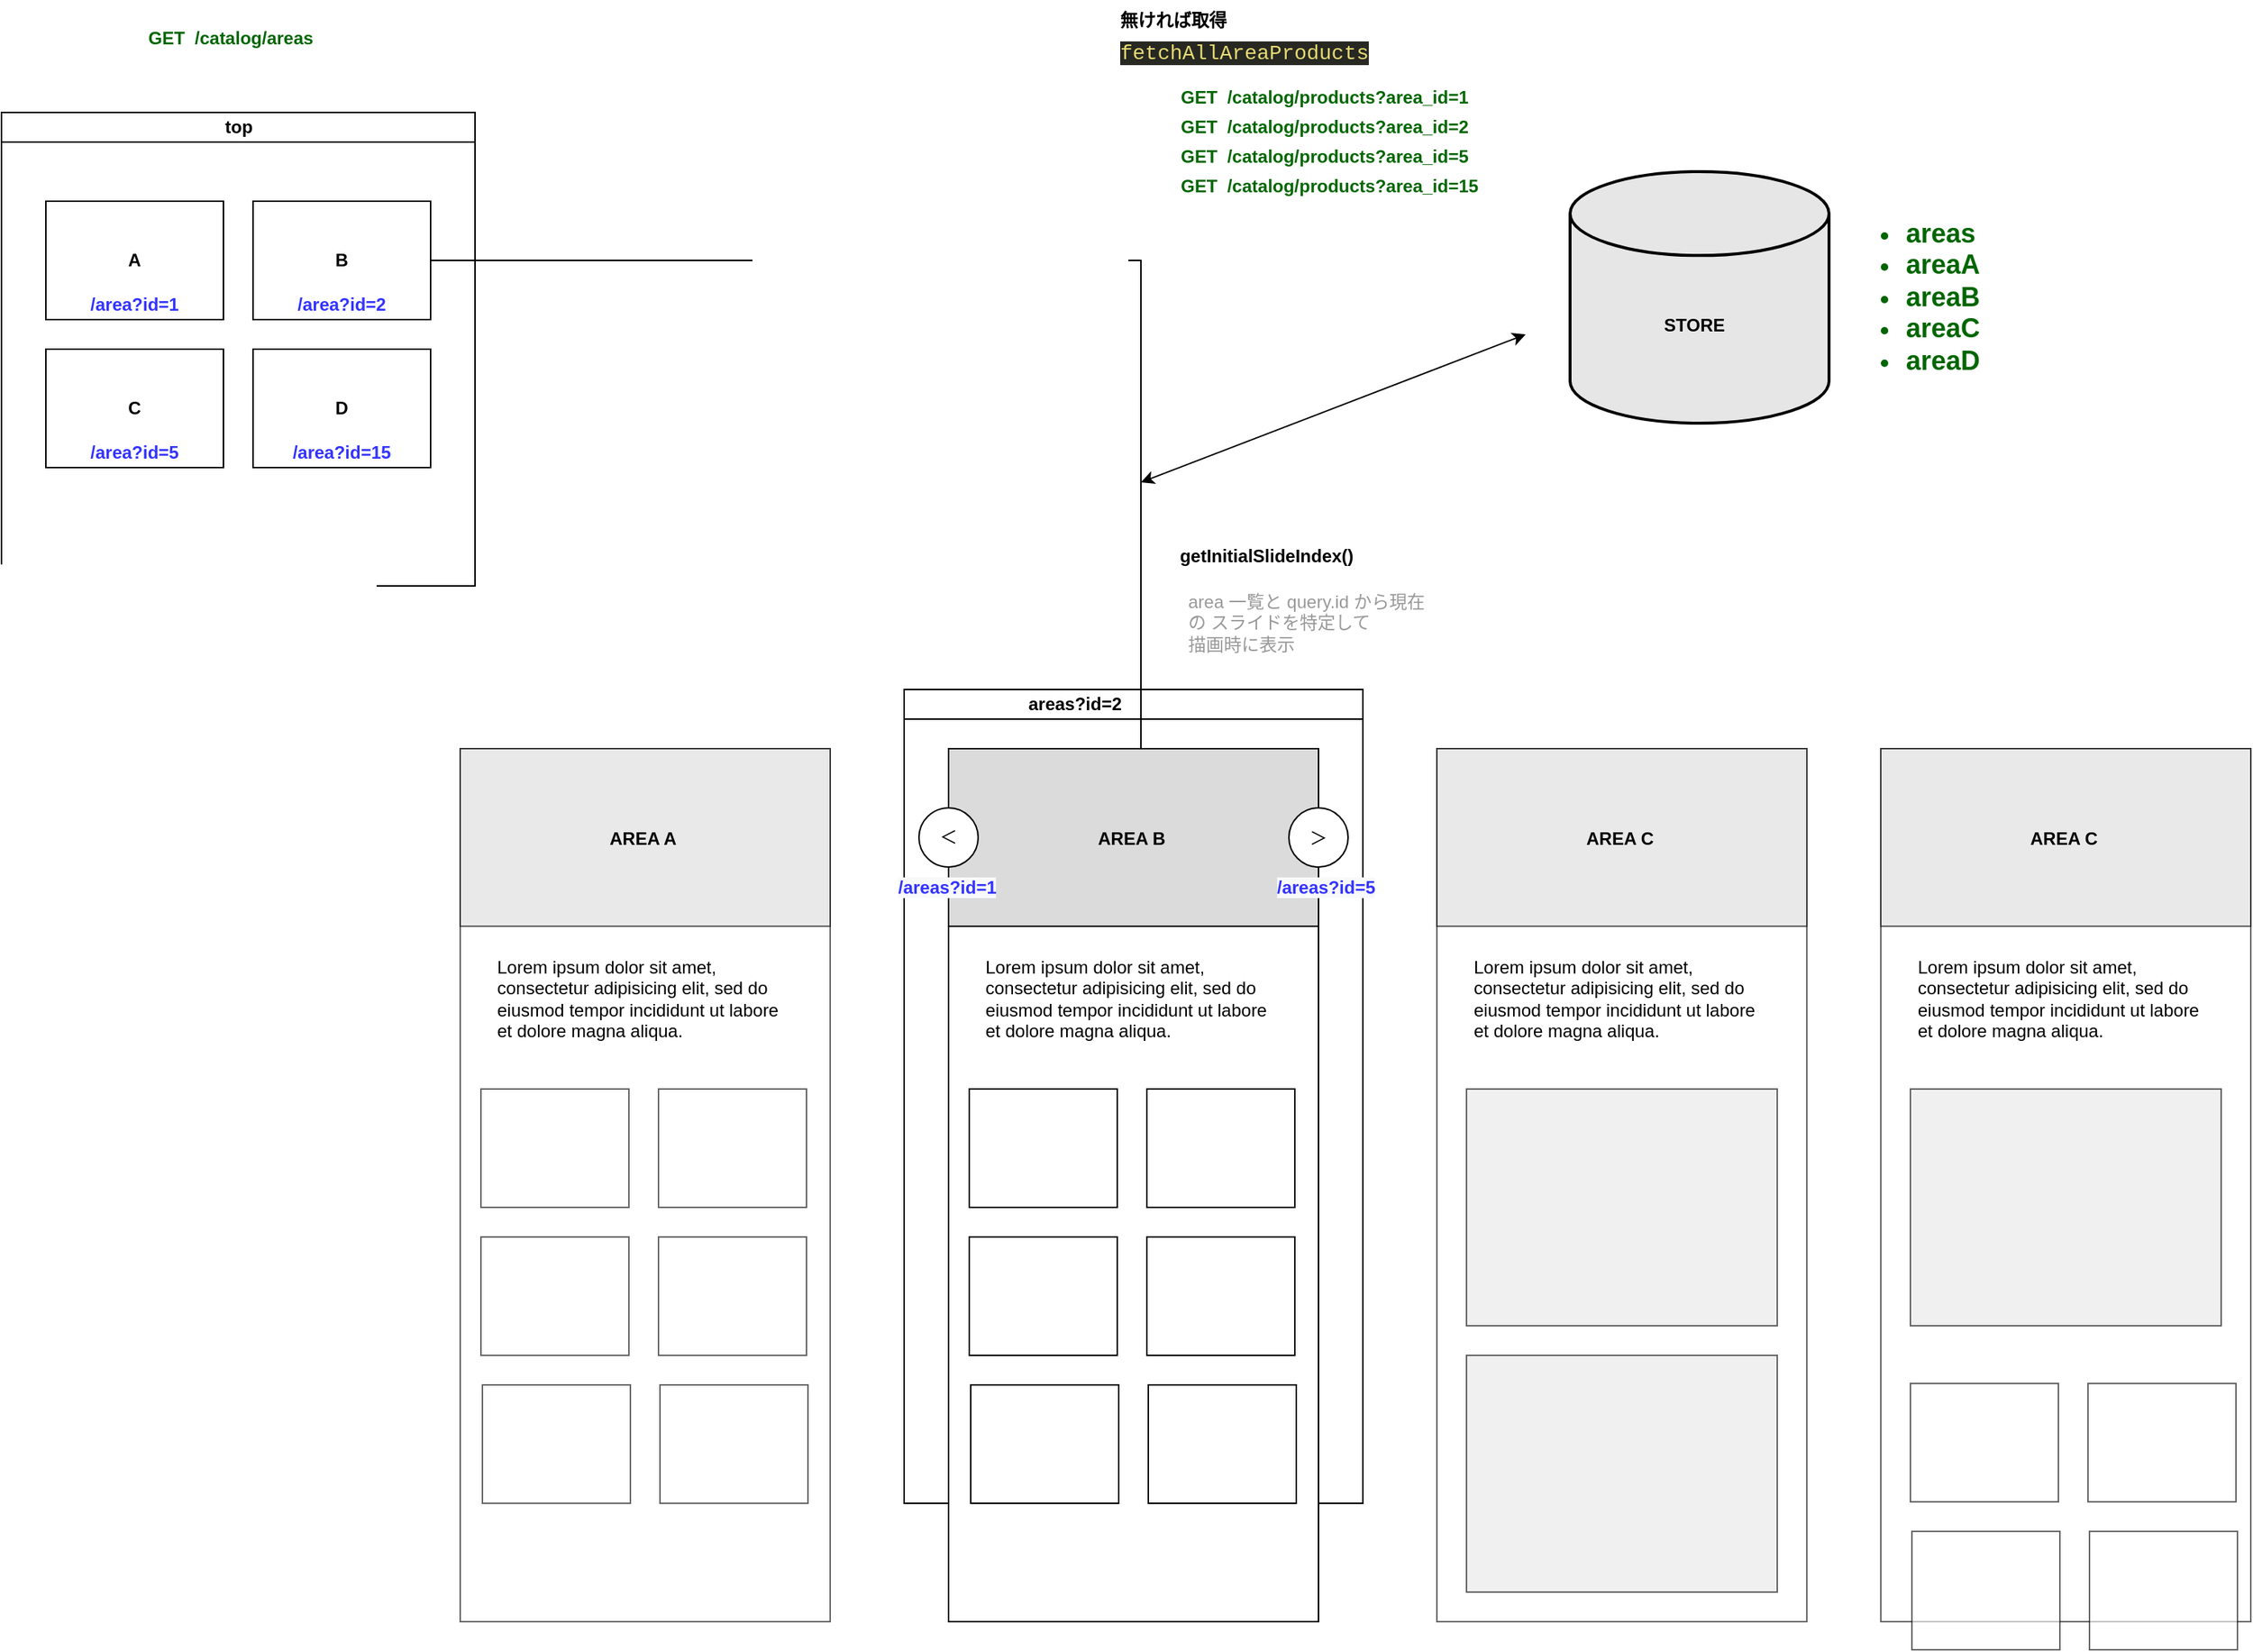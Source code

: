 <mxfile version="14.6.11" type="github">
  <diagram id="C5RBs43oDa-KdzZeNtuy" name="Page-1">
    <mxGraphModel dx="414" dy="297" grid="1" gridSize="10" guides="1" tooltips="1" connect="1" arrows="1" fold="1" page="1" pageScale="1" pageWidth="827" pageHeight="1169" math="0" shadow="0">
      <root>
        <mxCell id="WIyWlLk6GJQsqaUBKTNV-0" />
        <mxCell id="WIyWlLk6GJQsqaUBKTNV-1" parent="WIyWlLk6GJQsqaUBKTNV-0" />
        <mxCell id="VVKggrItEhhPszAlmE28-15" value="top" style="swimlane;html=1;startSize=20;horizontal=1;containerType=tree;" vertex="1" parent="WIyWlLk6GJQsqaUBKTNV-1">
          <mxGeometry x="60" y="130" width="320" height="320" as="geometry" />
        </mxCell>
        <mxCell id="VVKggrItEhhPszAlmE28-17" value="&lt;b&gt;A&lt;/b&gt;" style="whiteSpace=wrap;html=1;treeFolding=1;treeMoving=1;newEdgeStyle={&quot;edgeStyle&quot;:&quot;elbowEdgeStyle&quot;,&quot;startArrow&quot;:&quot;none&quot;,&quot;endArrow&quot;:&quot;none&quot;};" vertex="1" parent="VVKggrItEhhPszAlmE28-15">
          <mxGeometry x="30" y="60" width="120" height="80" as="geometry" />
        </mxCell>
        <mxCell id="VVKggrItEhhPszAlmE28-20" value="&lt;b&gt;B&lt;/b&gt;" style="whiteSpace=wrap;html=1;treeFolding=1;treeMoving=1;newEdgeStyle={&quot;edgeStyle&quot;:&quot;elbowEdgeStyle&quot;,&quot;startArrow&quot;:&quot;none&quot;,&quot;endArrow&quot;:&quot;none&quot;};" vertex="1" parent="VVKggrItEhhPszAlmE28-15">
          <mxGeometry x="170" y="60" width="120" height="80" as="geometry" />
        </mxCell>
        <mxCell id="VVKggrItEhhPszAlmE28-21" value="&lt;b&gt;C&lt;/b&gt;" style="whiteSpace=wrap;html=1;treeFolding=1;treeMoving=1;newEdgeStyle={&quot;edgeStyle&quot;:&quot;elbowEdgeStyle&quot;,&quot;startArrow&quot;:&quot;none&quot;,&quot;endArrow&quot;:&quot;none&quot;};" vertex="1" parent="VVKggrItEhhPszAlmE28-15">
          <mxGeometry x="30" y="160" width="120" height="80" as="geometry" />
        </mxCell>
        <mxCell id="VVKggrItEhhPszAlmE28-22" value="&lt;b&gt;D&lt;/b&gt;" style="whiteSpace=wrap;html=1;treeFolding=1;treeMoving=1;newEdgeStyle={&quot;edgeStyle&quot;:&quot;elbowEdgeStyle&quot;,&quot;startArrow&quot;:&quot;none&quot;,&quot;endArrow&quot;:&quot;none&quot;};" vertex="1" parent="VVKggrItEhhPszAlmE28-15">
          <mxGeometry x="170" y="160" width="120" height="80" as="geometry" />
        </mxCell>
        <UserObject label="/area?id=1" placeholders="1" id="VVKggrItEhhPszAlmE28-49">
          <mxCell style="text;html=1;strokeColor=none;fillColor=none;align=center;verticalAlign=middle;whiteSpace=wrap;overflow=hidden;fontStyle=1;fontColor=#3333FF;" vertex="1" parent="VVKggrItEhhPszAlmE28-15">
            <mxGeometry x="10" y="120" width="160" height="20" as="geometry" />
          </mxCell>
        </UserObject>
        <UserObject label="/area?id=2" placeholders="1" id="VVKggrItEhhPszAlmE28-52">
          <mxCell style="text;html=1;strokeColor=none;fillColor=none;align=center;verticalAlign=middle;whiteSpace=wrap;overflow=hidden;fontStyle=1;fontColor=#3333FF;" vertex="1" parent="VVKggrItEhhPszAlmE28-15">
            <mxGeometry x="150" y="120" width="160" height="20" as="geometry" />
          </mxCell>
        </UserObject>
        <UserObject label="/area?id=5" placeholders="1" id="VVKggrItEhhPszAlmE28-53">
          <mxCell style="text;html=1;strokeColor=none;fillColor=none;align=center;verticalAlign=middle;whiteSpace=wrap;overflow=hidden;fontStyle=1;fontColor=#3333FF;" vertex="1" parent="VVKggrItEhhPszAlmE28-15">
            <mxGeometry x="10" y="220" width="160" height="20" as="geometry" />
          </mxCell>
        </UserObject>
        <UserObject label="/area?id=15" placeholders="1" id="VVKggrItEhhPszAlmE28-54">
          <mxCell style="text;html=1;strokeColor=none;fillColor=none;align=center;verticalAlign=middle;whiteSpace=wrap;overflow=hidden;fontStyle=1;fontColor=#3333FF;" vertex="1" parent="VVKggrItEhhPszAlmE28-15">
            <mxGeometry x="150" y="220" width="160" height="20" as="geometry" />
          </mxCell>
        </UserObject>
        <mxCell id="VVKggrItEhhPszAlmE28-23" value="areas?id=2&amp;nbsp; &amp;nbsp; &amp;nbsp; &amp;nbsp; &amp;nbsp; &amp;nbsp; &amp;nbsp; &amp;nbsp; &amp;nbsp; &amp;nbsp; &amp;nbsp; &amp;nbsp;&amp;nbsp;" style="swimlane;html=1;startSize=20;horizontal=1;containerType=tree;" vertex="1" parent="WIyWlLk6GJQsqaUBKTNV-1">
          <mxGeometry x="670" y="520" width="310" height="550" as="geometry" />
        </mxCell>
        <mxCell id="VVKggrItEhhPszAlmE28-36" value="" style="whiteSpace=wrap;html=1;treeFolding=1;treeMoving=1;newEdgeStyle={&quot;edgeStyle&quot;:&quot;elbowEdgeStyle&quot;,&quot;startArrow&quot;:&quot;none&quot;,&quot;endArrow&quot;:&quot;none&quot;};" vertex="1" parent="VVKggrItEhhPszAlmE28-23">
          <mxGeometry x="30" y="40" width="250" height="590" as="geometry" />
        </mxCell>
        <mxCell id="VVKggrItEhhPszAlmE28-37" value="&lt;h1&gt;&lt;br&gt;&lt;/h1&gt;&lt;p&gt;Lorem ipsum dolor sit amet, consectetur adipisicing elit, sed do eiusmod tempor incididunt ut labore et dolore magna aliqua.&lt;/p&gt;" style="text;html=1;strokeColor=none;fillColor=none;spacing=5;spacingTop=-20;whiteSpace=wrap;overflow=hidden;rounded=0;" vertex="1" parent="VVKggrItEhhPszAlmE28-23">
          <mxGeometry x="50" y="130" width="210" height="120" as="geometry" />
        </mxCell>
        <mxCell id="VVKggrItEhhPszAlmE28-43" value="" style="rounded=0;whiteSpace=wrap;html=1;fillColor=#DBDBDB;" vertex="1" parent="VVKggrItEhhPszAlmE28-23">
          <mxGeometry x="30" y="40" width="250" height="120" as="geometry" />
        </mxCell>
        <mxCell id="VVKggrItEhhPszAlmE28-44" value="" style="ellipse;whiteSpace=wrap;html=1;aspect=fixed;" vertex="1" parent="VVKggrItEhhPszAlmE28-23">
          <mxGeometry x="260" y="80" width="40" height="40" as="geometry" />
        </mxCell>
        <mxCell id="VVKggrItEhhPszAlmE28-45" value="" style="ellipse;whiteSpace=wrap;html=1;aspect=fixed;" vertex="1" parent="VVKggrItEhhPszAlmE28-23">
          <mxGeometry x="10" y="80" width="40" height="40" as="geometry" />
        </mxCell>
        <mxCell id="VVKggrItEhhPszAlmE28-46" value="＜" style="text;html=1;strokeColor=none;fillColor=none;align=center;verticalAlign=middle;whiteSpace=wrap;rounded=0;" vertex="1" parent="VVKggrItEhhPszAlmE28-23">
          <mxGeometry x="10" y="90" width="40" height="20" as="geometry" />
        </mxCell>
        <mxCell id="VVKggrItEhhPszAlmE28-47" value="＜" style="text;html=1;strokeColor=none;fillColor=none;align=center;verticalAlign=middle;whiteSpace=wrap;rounded=0;rotation=-180;" vertex="1" parent="VVKggrItEhhPszAlmE28-23">
          <mxGeometry x="260" y="90" width="40" height="20" as="geometry" />
        </mxCell>
        <mxCell id="VVKggrItEhhPszAlmE28-48" value="AREA B" style="text;strokeColor=none;fillColor=none;align=left;verticalAlign=top;spacingLeft=4;spacingRight=4;overflow=hidden;rotatable=0;points=[[0,0.5],[1,0.5]];portConstraint=eastwest;fontStyle=1" vertex="1" parent="VVKggrItEhhPszAlmE28-23">
          <mxGeometry x="125" y="87" width="60" height="26" as="geometry" />
        </mxCell>
        <mxCell id="VVKggrItEhhPszAlmE28-58" value="" style="rounded=0;whiteSpace=wrap;html=1;fontColor=#006600;fillColor=#ffffff;align=left;" vertex="1" parent="VVKggrItEhhPszAlmE28-23">
          <mxGeometry x="44" y="270" width="100" height="80" as="geometry" />
        </mxCell>
        <mxCell id="VVKggrItEhhPszAlmE28-59" value="" style="rounded=0;whiteSpace=wrap;html=1;fontColor=#006600;fillColor=#ffffff;align=left;" vertex="1" parent="VVKggrItEhhPszAlmE28-23">
          <mxGeometry x="164" y="270" width="100" height="80" as="geometry" />
        </mxCell>
        <mxCell id="VVKggrItEhhPszAlmE28-60" value="" style="rounded=0;whiteSpace=wrap;html=1;fontColor=#006600;fillColor=#ffffff;align=left;" vertex="1" parent="VVKggrItEhhPszAlmE28-23">
          <mxGeometry x="44" y="370" width="100" height="80" as="geometry" />
        </mxCell>
        <mxCell id="VVKggrItEhhPszAlmE28-61" value="" style="rounded=0;whiteSpace=wrap;html=1;fontColor=#006600;fillColor=#ffffff;align=left;" vertex="1" parent="VVKggrItEhhPszAlmE28-23">
          <mxGeometry x="164" y="370" width="100" height="80" as="geometry" />
        </mxCell>
        <mxCell id="VVKggrItEhhPszAlmE28-62" value="" style="rounded=0;whiteSpace=wrap;html=1;fontColor=#006600;fillColor=#ffffff;align=left;" vertex="1" parent="VVKggrItEhhPszAlmE28-23">
          <mxGeometry x="45" y="470" width="100" height="80" as="geometry" />
        </mxCell>
        <mxCell id="VVKggrItEhhPszAlmE28-63" value="" style="rounded=0;whiteSpace=wrap;html=1;fontColor=#006600;fillColor=#ffffff;align=left;" vertex="1" parent="VVKggrItEhhPszAlmE28-23">
          <mxGeometry x="165" y="470" width="100" height="80" as="geometry" />
        </mxCell>
        <mxCell id="VVKggrItEhhPszAlmE28-113" value="&lt;span style=&quot;font-family: helvetica; font-size: 12px; font-style: normal; font-weight: 700; letter-spacing: normal; text-align: center; text-indent: 0px; text-transform: none; word-spacing: 0px; background-color: rgb(248, 249, 250); display: inline; float: none;&quot;&gt;/areas?id=1&lt;/span&gt;" style="text;whiteSpace=wrap;html=1;fontColor=#3333FF;" vertex="1" parent="VVKggrItEhhPszAlmE28-23">
          <mxGeometry x="-6" y="120" width="170" height="30" as="geometry" />
        </mxCell>
        <mxCell id="VVKggrItEhhPszAlmE28-114" value="&lt;span style=&quot;font-family: helvetica; font-size: 12px; font-style: normal; font-weight: 700; letter-spacing: normal; text-align: center; text-indent: 0px; text-transform: none; word-spacing: 0px; background-color: rgb(248, 249, 250); display: inline; float: none;&quot;&gt;/areas?id=5&lt;/span&gt;" style="text;whiteSpace=wrap;html=1;fontColor=#3333FF;" vertex="1" parent="VVKggrItEhhPszAlmE28-23">
          <mxGeometry x="250" y="120" width="170" height="30" as="geometry" />
        </mxCell>
        <mxCell id="VVKggrItEhhPszAlmE28-32" value="&lt;b&gt;GET&amp;nbsp; /catalog/products?area_id=1&lt;/b&gt;" style="text;html=1;strokeColor=none;fillColor=none;align=left;verticalAlign=middle;whiteSpace=wrap;rounded=0;fontColor=#006600;" vertex="1" parent="WIyWlLk6GJQsqaUBKTNV-1">
          <mxGeometry x="855" y="110" width="270" height="20" as="geometry" />
        </mxCell>
        <mxCell id="VVKggrItEhhPszAlmE28-33" value="&lt;b&gt;GET&amp;nbsp; /catalog/areas&lt;/b&gt;" style="text;html=1;strokeColor=none;fillColor=none;align=center;verticalAlign=middle;whiteSpace=wrap;rounded=0;fontColor=#006600;" vertex="1" parent="WIyWlLk6GJQsqaUBKTNV-1">
          <mxGeometry x="80" y="70" width="270" height="20" as="geometry" />
        </mxCell>
        <mxCell id="VVKggrItEhhPszAlmE28-35" value="" style="edgeStyle=elbowEdgeStyle;rounded=0;orthogonalLoop=1;jettySize=auto;html=1;elbow=horizontal;startArrow=none;endArrow=none;" edge="1" source="VVKggrItEhhPszAlmE28-20" target="VVKggrItEhhPszAlmE28-36" parent="WIyWlLk6GJQsqaUBKTNV-1">
          <mxGeometry relative="1" as="geometry">
            <Array as="points">
              <mxPoint x="830" y="450" />
            </Array>
          </mxGeometry>
        </mxCell>
        <mxCell id="VVKggrItEhhPszAlmE28-55" value="&lt;b&gt;GET&amp;nbsp; /catalog/products?area_id=2&lt;/b&gt;" style="text;html=1;strokeColor=none;fillColor=none;align=left;verticalAlign=middle;whiteSpace=wrap;rounded=0;fontColor=#006600;" vertex="1" parent="WIyWlLk6GJQsqaUBKTNV-1">
          <mxGeometry x="855" y="130" width="270" height="20" as="geometry" />
        </mxCell>
        <mxCell id="VVKggrItEhhPszAlmE28-56" value="&lt;b&gt;GET&amp;nbsp; /catalog/products?area_id=5&lt;/b&gt;" style="text;html=1;strokeColor=none;fillColor=none;align=left;verticalAlign=middle;whiteSpace=wrap;rounded=0;fontColor=#006600;" vertex="1" parent="WIyWlLk6GJQsqaUBKTNV-1">
          <mxGeometry x="855" y="150" width="270" height="20" as="geometry" />
        </mxCell>
        <mxCell id="VVKggrItEhhPszAlmE28-57" value="&lt;b&gt;GET&amp;nbsp; /catalog/products?area_id=15&lt;/b&gt;" style="text;html=1;strokeColor=none;fillColor=none;align=left;verticalAlign=middle;whiteSpace=wrap;rounded=0;fontColor=#006600;" vertex="1" parent="WIyWlLk6GJQsqaUBKTNV-1">
          <mxGeometry x="855" y="170" width="270" height="20" as="geometry" />
        </mxCell>
        <mxCell id="VVKggrItEhhPszAlmE28-64" value="" style="whiteSpace=wrap;html=1;treeFolding=1;treeMoving=1;newEdgeStyle={&quot;edgeStyle&quot;:&quot;elbowEdgeStyle&quot;,&quot;startArrow&quot;:&quot;none&quot;,&quot;endArrow&quot;:&quot;none&quot;};opacity=60;" vertex="1" parent="WIyWlLk6GJQsqaUBKTNV-1">
          <mxGeometry x="370" y="560" width="250" height="590" as="geometry" />
        </mxCell>
        <mxCell id="VVKggrItEhhPszAlmE28-65" value="&lt;h1&gt;&lt;br&gt;&lt;/h1&gt;&lt;p&gt;Lorem ipsum dolor sit amet, consectetur adipisicing elit, sed do eiusmod tempor incididunt ut labore et dolore magna aliqua.&lt;/p&gt;" style="text;html=1;strokeColor=none;fillColor=none;spacing=5;spacingTop=-20;whiteSpace=wrap;overflow=hidden;rounded=0;opacity=60;" vertex="1" parent="WIyWlLk6GJQsqaUBKTNV-1">
          <mxGeometry x="390" y="650" width="210" height="120" as="geometry" />
        </mxCell>
        <mxCell id="VVKggrItEhhPszAlmE28-66" value="" style="rounded=0;whiteSpace=wrap;html=1;fillColor=#DBDBDB;opacity=60;" vertex="1" parent="WIyWlLk6GJQsqaUBKTNV-1">
          <mxGeometry x="370" y="560" width="250" height="120" as="geometry" />
        </mxCell>
        <mxCell id="VVKggrItEhhPszAlmE28-67" value="AREA A" style="text;strokeColor=none;fillColor=none;align=left;verticalAlign=top;spacingLeft=4;spacingRight=4;overflow=hidden;rotatable=0;points=[[0,0.5],[1,0.5]];portConstraint=eastwest;fontStyle=1;opacity=60;" vertex="1" parent="WIyWlLk6GJQsqaUBKTNV-1">
          <mxGeometry x="465" y="607" width="60" height="26" as="geometry" />
        </mxCell>
        <mxCell id="VVKggrItEhhPszAlmE28-68" value="" style="rounded=0;whiteSpace=wrap;html=1;fontColor=#006600;fillColor=#ffffff;align=left;opacity=60;" vertex="1" parent="WIyWlLk6GJQsqaUBKTNV-1">
          <mxGeometry x="384" y="790" width="100" height="80" as="geometry" />
        </mxCell>
        <mxCell id="VVKggrItEhhPszAlmE28-69" value="" style="rounded=0;whiteSpace=wrap;html=1;fontColor=#006600;fillColor=#ffffff;align=left;opacity=60;" vertex="1" parent="WIyWlLk6GJQsqaUBKTNV-1">
          <mxGeometry x="504" y="790" width="100" height="80" as="geometry" />
        </mxCell>
        <mxCell id="VVKggrItEhhPszAlmE28-70" value="" style="rounded=0;whiteSpace=wrap;html=1;fontColor=#006600;fillColor=#ffffff;align=left;opacity=60;" vertex="1" parent="WIyWlLk6GJQsqaUBKTNV-1">
          <mxGeometry x="384" y="890" width="100" height="80" as="geometry" />
        </mxCell>
        <mxCell id="VVKggrItEhhPszAlmE28-71" value="" style="rounded=0;whiteSpace=wrap;html=1;fontColor=#006600;fillColor=#ffffff;align=left;opacity=60;" vertex="1" parent="WIyWlLk6GJQsqaUBKTNV-1">
          <mxGeometry x="504" y="890" width="100" height="80" as="geometry" />
        </mxCell>
        <mxCell id="VVKggrItEhhPszAlmE28-72" value="" style="rounded=0;whiteSpace=wrap;html=1;fontColor=#006600;fillColor=#ffffff;align=left;opacity=60;" vertex="1" parent="WIyWlLk6GJQsqaUBKTNV-1">
          <mxGeometry x="385" y="990" width="100" height="80" as="geometry" />
        </mxCell>
        <mxCell id="VVKggrItEhhPszAlmE28-73" value="" style="rounded=0;whiteSpace=wrap;html=1;fontColor=#006600;fillColor=#ffffff;align=left;opacity=60;" vertex="1" parent="WIyWlLk6GJQsqaUBKTNV-1">
          <mxGeometry x="505" y="990" width="100" height="80" as="geometry" />
        </mxCell>
        <mxCell id="VVKggrItEhhPszAlmE28-74" value="" style="whiteSpace=wrap;html=1;treeFolding=1;treeMoving=1;newEdgeStyle={&quot;edgeStyle&quot;:&quot;elbowEdgeStyle&quot;,&quot;startArrow&quot;:&quot;none&quot;,&quot;endArrow&quot;:&quot;none&quot;};opacity=60;" vertex="1" parent="WIyWlLk6GJQsqaUBKTNV-1">
          <mxGeometry x="1030" y="560" width="250" height="590" as="geometry" />
        </mxCell>
        <mxCell id="VVKggrItEhhPszAlmE28-75" value="&lt;h1&gt;&lt;br&gt;&lt;/h1&gt;&lt;p&gt;Lorem ipsum dolor sit amet, consectetur adipisicing elit, sed do eiusmod tempor incididunt ut labore et dolore magna aliqua.&lt;/p&gt;" style="text;html=1;strokeColor=none;fillColor=none;spacing=5;spacingTop=-20;whiteSpace=wrap;overflow=hidden;rounded=0;opacity=60;" vertex="1" parent="WIyWlLk6GJQsqaUBKTNV-1">
          <mxGeometry x="1050" y="650" width="210" height="120" as="geometry" />
        </mxCell>
        <mxCell id="VVKggrItEhhPszAlmE28-76" value="" style="rounded=0;whiteSpace=wrap;html=1;fillColor=#DBDBDB;opacity=60;" vertex="1" parent="WIyWlLk6GJQsqaUBKTNV-1">
          <mxGeometry x="1030" y="560" width="250" height="120" as="geometry" />
        </mxCell>
        <mxCell id="VVKggrItEhhPszAlmE28-77" value="AREA C" style="text;strokeColor=none;fillColor=none;align=left;verticalAlign=top;spacingLeft=4;spacingRight=4;overflow=hidden;rotatable=0;points=[[0,0.5],[1,0.5]];portConstraint=eastwest;fontStyle=1;opacity=60;" vertex="1" parent="WIyWlLk6GJQsqaUBKTNV-1">
          <mxGeometry x="1125" y="607" width="60" height="26" as="geometry" />
        </mxCell>
        <mxCell id="VVKggrItEhhPszAlmE28-78" value="" style="rounded=0;whiteSpace=wrap;html=1;fontColor=#006600;align=left;fillColor=#E6E6E6;opacity=60;" vertex="1" parent="WIyWlLk6GJQsqaUBKTNV-1">
          <mxGeometry x="1050" y="790" width="210" height="160" as="geometry" />
        </mxCell>
        <mxCell id="VVKggrItEhhPszAlmE28-84" value="" style="rounded=0;whiteSpace=wrap;html=1;fontColor=#006600;align=left;fillColor=#E6E6E6;opacity=60;" vertex="1" parent="WIyWlLk6GJQsqaUBKTNV-1">
          <mxGeometry x="1050" y="970" width="210" height="160" as="geometry" />
        </mxCell>
        <mxCell id="VVKggrItEhhPszAlmE28-85" value="" style="whiteSpace=wrap;html=1;treeFolding=1;treeMoving=1;newEdgeStyle={&quot;edgeStyle&quot;:&quot;elbowEdgeStyle&quot;,&quot;startArrow&quot;:&quot;none&quot;,&quot;endArrow&quot;:&quot;none&quot;};opacity=60;" vertex="1" parent="WIyWlLk6GJQsqaUBKTNV-1">
          <mxGeometry x="1330" y="560" width="250" height="590" as="geometry" />
        </mxCell>
        <mxCell id="VVKggrItEhhPszAlmE28-86" value="&lt;h1&gt;&lt;br&gt;&lt;/h1&gt;&lt;p&gt;Lorem ipsum dolor sit amet, consectetur adipisicing elit, sed do eiusmod tempor incididunt ut labore et dolore magna aliqua.&lt;/p&gt;" style="text;html=1;strokeColor=none;fillColor=none;spacing=5;spacingTop=-20;whiteSpace=wrap;overflow=hidden;rounded=0;opacity=60;" vertex="1" parent="WIyWlLk6GJQsqaUBKTNV-1">
          <mxGeometry x="1350" y="650" width="210" height="120" as="geometry" />
        </mxCell>
        <mxCell id="VVKggrItEhhPszAlmE28-87" value="" style="rounded=0;whiteSpace=wrap;html=1;fillColor=#DBDBDB;opacity=60;" vertex="1" parent="WIyWlLk6GJQsqaUBKTNV-1">
          <mxGeometry x="1330" y="560" width="250" height="120" as="geometry" />
        </mxCell>
        <mxCell id="VVKggrItEhhPszAlmE28-88" value="AREA C" style="text;strokeColor=none;fillColor=none;align=left;verticalAlign=top;spacingLeft=4;spacingRight=4;overflow=hidden;rotatable=0;points=[[0,0.5],[1,0.5]];portConstraint=eastwest;fontStyle=1;opacity=60;" vertex="1" parent="WIyWlLk6GJQsqaUBKTNV-1">
          <mxGeometry x="1425" y="607" width="60" height="26" as="geometry" />
        </mxCell>
        <mxCell id="VVKggrItEhhPszAlmE28-89" value="" style="rounded=0;whiteSpace=wrap;html=1;fontColor=#006600;align=left;fillColor=#E6E6E6;opacity=60;" vertex="1" parent="WIyWlLk6GJQsqaUBKTNV-1">
          <mxGeometry x="1350" y="790" width="210" height="160" as="geometry" />
        </mxCell>
        <mxCell id="VVKggrItEhhPszAlmE28-92" value="" style="rounded=0;whiteSpace=wrap;html=1;fontColor=#006600;fillColor=#ffffff;align=left;opacity=60;" vertex="1" parent="WIyWlLk6GJQsqaUBKTNV-1">
          <mxGeometry x="1350" y="989" width="100" height="80" as="geometry" />
        </mxCell>
        <mxCell id="VVKggrItEhhPszAlmE28-93" value="" style="rounded=0;whiteSpace=wrap;html=1;fontColor=#006600;fillColor=#ffffff;align=left;opacity=60;" vertex="1" parent="WIyWlLk6GJQsqaUBKTNV-1">
          <mxGeometry x="1470" y="989" width="100" height="80" as="geometry" />
        </mxCell>
        <mxCell id="VVKggrItEhhPszAlmE28-94" value="" style="rounded=0;whiteSpace=wrap;html=1;fontColor=#006600;fillColor=#ffffff;align=left;opacity=60;" vertex="1" parent="WIyWlLk6GJQsqaUBKTNV-1">
          <mxGeometry x="1351" y="1089" width="100" height="80" as="geometry" />
        </mxCell>
        <mxCell id="VVKggrItEhhPszAlmE28-95" value="" style="rounded=0;whiteSpace=wrap;html=1;fontColor=#006600;fillColor=#ffffff;align=left;opacity=60;" vertex="1" parent="WIyWlLk6GJQsqaUBKTNV-1">
          <mxGeometry x="1471" y="1089" width="100" height="80" as="geometry" />
        </mxCell>
        <mxCell id="VVKggrItEhhPszAlmE28-96" value="" style="strokeWidth=2;html=1;shape=mxgraph.flowchart.database;whiteSpace=wrap;fontColor=#006600;fillColor=#E6E6E6;align=left;" vertex="1" parent="WIyWlLk6GJQsqaUBKTNV-1">
          <mxGeometry x="1120" y="170" width="175" height="170" as="geometry" />
        </mxCell>
        <mxCell id="VVKggrItEhhPszAlmE28-97" value="STORE" style="text;strokeColor=none;fillColor=none;align=left;verticalAlign=top;spacingLeft=4;spacingRight=4;overflow=hidden;rotatable=0;points=[[0,0.5],[1,0.5]];portConstraint=eastwest;fontStyle=1" vertex="1" parent="WIyWlLk6GJQsqaUBKTNV-1">
          <mxGeometry x="1177.5" y="260" width="60" height="26" as="geometry" />
        </mxCell>
        <mxCell id="VVKggrItEhhPszAlmE28-98" value="&lt;span style=&quot;color: rgb(230 , 219 , 116) ; background-color: rgb(39 , 40 , 34) ; font-family: &amp;#34;menlo&amp;#34; , &amp;#34;monaco&amp;#34; , &amp;#34;courier new&amp;#34; , monospace ; font-size: 14px&quot;&gt;fetchAllAreaProducts&lt;/span&gt;" style="text;html=1;strokeColor=none;fillColor=none;align=center;verticalAlign=middle;whiteSpace=wrap;rounded=0;fontColor=#006600;" vertex="1" parent="WIyWlLk6GJQsqaUBKTNV-1">
          <mxGeometry x="765" y="80" width="270" height="20" as="geometry" />
        </mxCell>
        <mxCell id="VVKggrItEhhPszAlmE28-107" value="" style="endArrow=classic;startArrow=classic;html=1;fontColor=#006600;" edge="1" parent="WIyWlLk6GJQsqaUBKTNV-1">
          <mxGeometry width="50" height="50" relative="1" as="geometry">
            <mxPoint x="830" y="380" as="sourcePoint" />
            <mxPoint x="1090" y="280" as="targetPoint" />
          </mxGeometry>
        </mxCell>
        <mxCell id="VVKggrItEhhPszAlmE28-108" value="&lt;ul style=&quot;font-size: 18px&quot;&gt;&lt;li&gt;areas&lt;/li&gt;&lt;li&gt;areaA&lt;/li&gt;&lt;li&gt;areaB&lt;/li&gt;&lt;li&gt;areaC&lt;br&gt;&lt;/li&gt;&lt;li&gt;areaD&lt;br&gt;&lt;/li&gt;&lt;/ul&gt;" style="text;strokeColor=none;fillColor=none;html=1;whiteSpace=wrap;verticalAlign=middle;overflow=hidden;fontColor=#006600;opacity=10;align=left;fontStyle=1" vertex="1" parent="WIyWlLk6GJQsqaUBKTNV-1">
          <mxGeometry x="1305" y="153" width="180" height="204" as="geometry" />
        </mxCell>
        <mxCell id="VVKggrItEhhPszAlmE28-109" value="無ければ取得" style="text;strokeColor=none;fillColor=none;align=left;verticalAlign=top;spacingLeft=4;spacingRight=4;overflow=hidden;rotatable=0;points=[[0,0.5],[1,0.5]];portConstraint=eastwest;opacity=10;fontStyle=1" vertex="1" parent="WIyWlLk6GJQsqaUBKTNV-1">
          <mxGeometry x="810" y="54" width="130" height="26" as="geometry" />
        </mxCell>
        <UserObject label="getInitialSlideIndex()" placeholders="1" id="VVKggrItEhhPszAlmE28-110">
          <mxCell style="text;html=1;strokeColor=none;fillColor=none;align=center;verticalAlign=middle;whiteSpace=wrap;overflow=hidden;fontStyle=1" vertex="1" parent="WIyWlLk6GJQsqaUBKTNV-1">
            <mxGeometry x="750" y="420" width="330" height="20" as="geometry" />
          </mxCell>
        </UserObject>
        <mxCell id="VVKggrItEhhPszAlmE28-111" style="edgeStyle=orthogonalEdgeStyle;rounded=0;orthogonalLoop=1;jettySize=auto;html=1;exitX=0.5;exitY=1;exitDx=0;exitDy=0;fontColor=#000000;" edge="1" parent="WIyWlLk6GJQsqaUBKTNV-1" source="VVKggrItEhhPszAlmE28-110" target="VVKggrItEhhPszAlmE28-110">
          <mxGeometry relative="1" as="geometry" />
        </mxCell>
        <UserObject label="&lt;font color=&quot;#999999&quot;&gt;area 一覧と query.id から現在の スライドを特定して&lt;br&gt;描画時に表示&lt;/font&gt;" placeholders="1" id="VVKggrItEhhPszAlmE28-115">
          <mxCell style="text;html=1;strokeColor=none;fillColor=none;align=left;verticalAlign=middle;whiteSpace=wrap;overflow=hidden;fontColor=#3333FF;opacity=10;" vertex="1" parent="WIyWlLk6GJQsqaUBKTNV-1">
            <mxGeometry x="860" y="450" width="170" height="50" as="geometry" />
          </mxCell>
        </UserObject>
      </root>
    </mxGraphModel>
  </diagram>
</mxfile>
